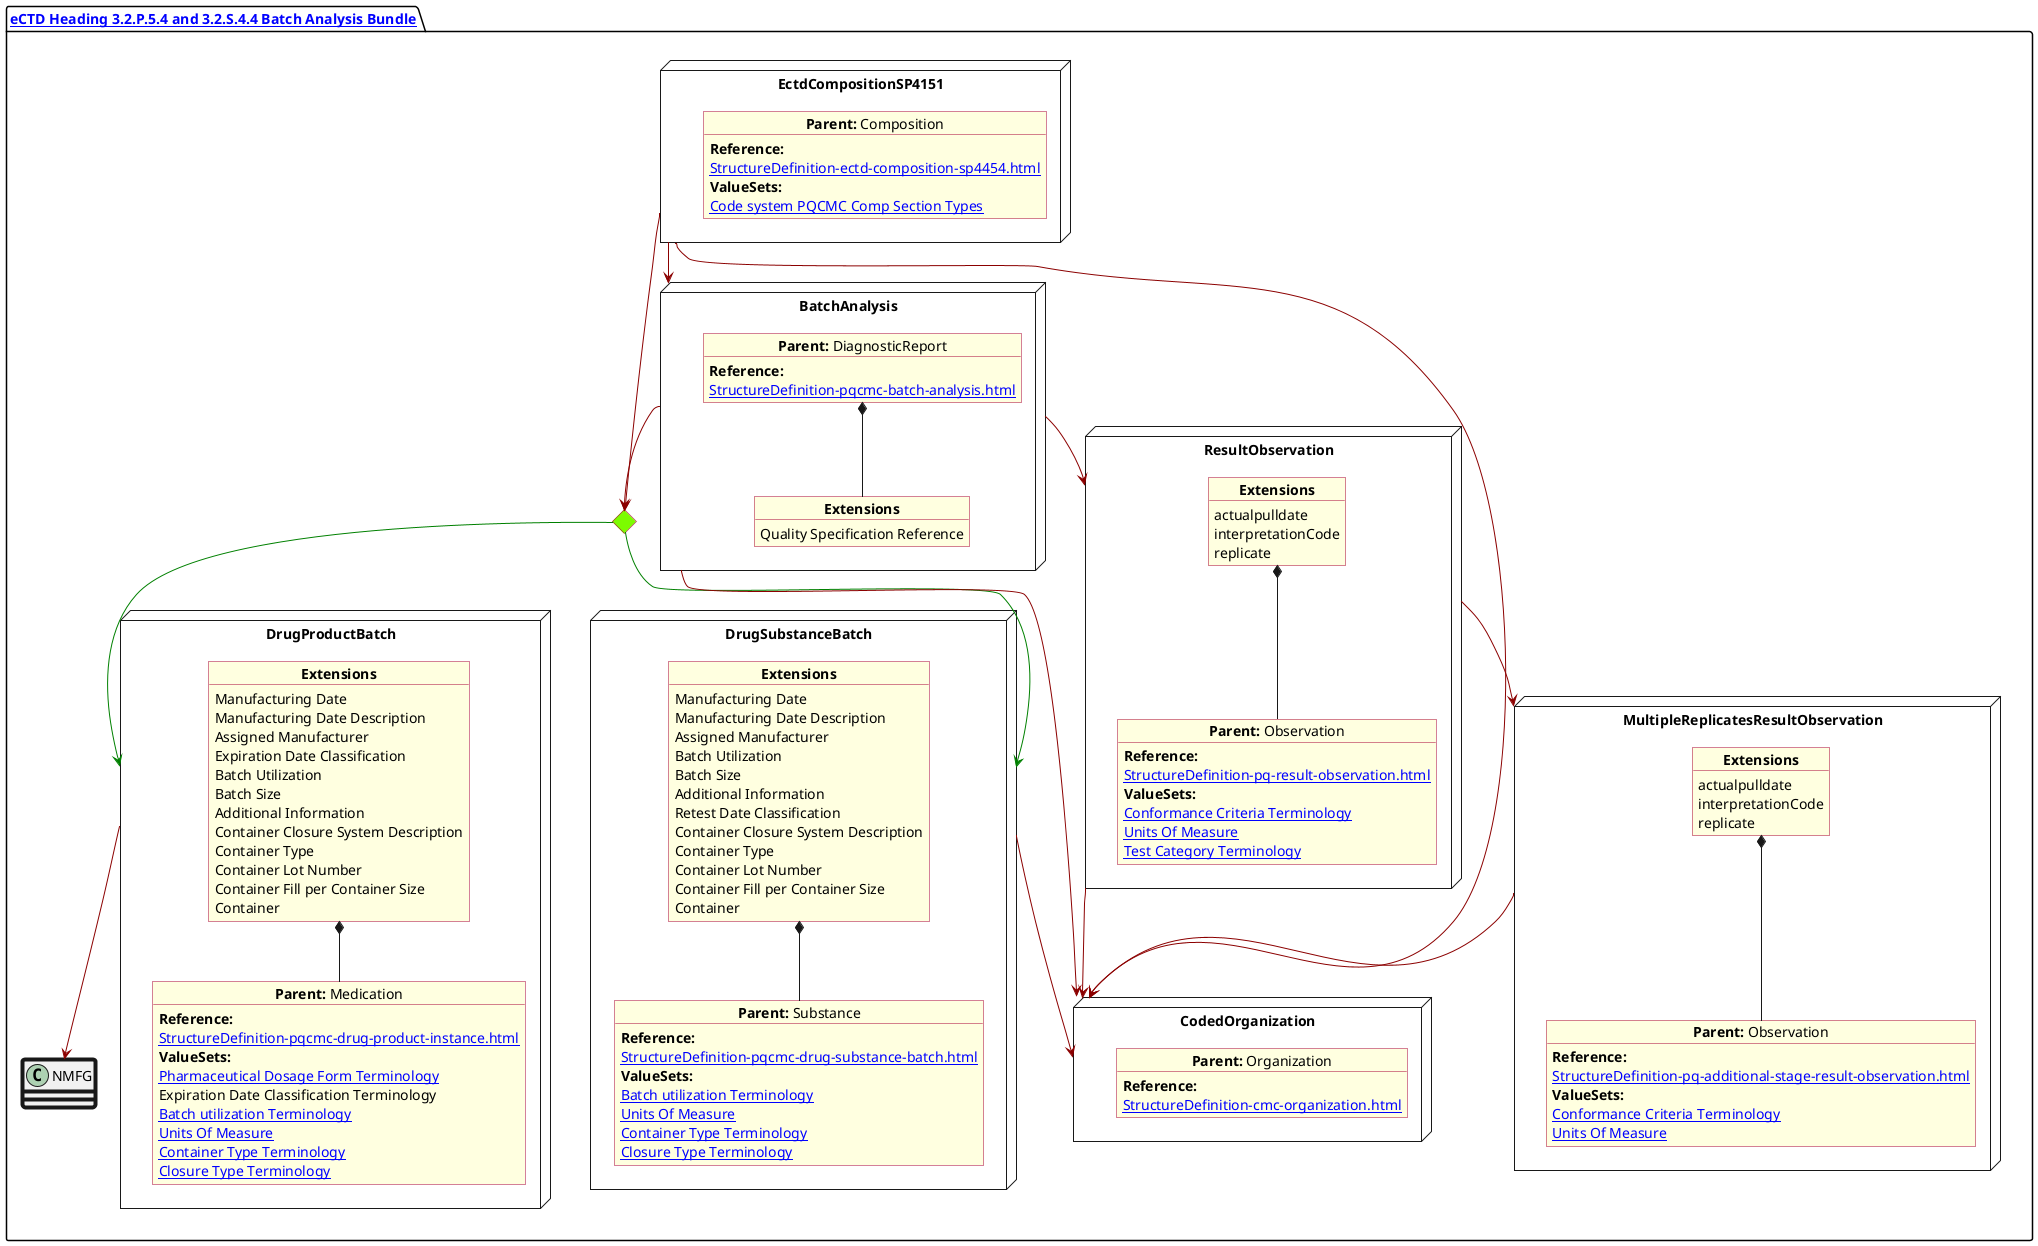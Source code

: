 @startuml BatchAnalysis
allowmixing
'Mixed model of use case and object
skinparam svgDimensionStyle true
skinparam ObjectBackgroundColor LightYellow
skinparam ObjectBorderColor #A80036
skinparam activityDiamondBorderColor #A80036
skinparam activityDiamondBackgroundColor lawnGreen
skinparam ClassBorderThickness 4

package "[[StructureDefinition-cmc-ectd-document-sp4454.html eCTD Heading 3.2.P.5.4 and 3.2.S.4.4 Batch Analysis Bundle]]" as NODES {




  node "DrugProductBatch" as NN {

    object "**Parent:** Medication" as obj3 {
      **Reference:**
      [[StructureDefinition-pqcmc-drug-product-instance.html]]
      **ValueSets:**
      [[ValueSet-spl-pharmaceutical-dosage-form-terminology.html Pharmaceutical Dosage Form Terminology]]
      Expiration Date Classification Terminology
      [[ValueSet-pqcmc-batch-utilization-terminology.html Batch utilization Terminology]]
      [[ValueSet-pqcmc-units-of-measure.html Units Of Measure]]
      [[ValueSet-pqcmc-container-type-terminology.html Container Type Terminology]]
      [[ValueSet-pqcmc-closure-type-terminology.html Closure Type Terminology]]

    }

    object "**Extensions**" as objExsBatch  {
      Manufacturing Date
      Manufacturing Date Description
      Assigned Manufacturer
      Expiration Date Classification
      Batch Utilization
      Batch Size
      Additional Information
      Container Closure System Description
      Container Type
      Container Lot Number
      Container Fill per Container Size
      Container
    }
    objExsBatch *-- obj3
  }
  node "BatchAnalysis" as N2 {


    object "**Parent:** DiagnosticReport" as obj2 {
      **Reference:**
      [[StructureDefinition-pqcmc-batch-analysis.html]]
    }
    object "**Extensions**" as objQSEx {
      Quality Specification Reference

    }
    obj2 *-- objQSEx
  }


  node "DrugSubstanceBatch" as NNS {

    object "**Parent:** Substance" as obj4 {
      **Reference:**
      [[StructureDefinition-pqcmc-drug-substance-batch.html]]
      **ValueSets:**
      [[ValueSet-pqcmc-batch-utilization-terminology.html Batch utilization Terminology]]
      [[ValueSet-pqcmc-units-of-measure.html Units Of Measure]]
      [[ValueSet-pqcmc-container-type-terminology.html Container Type Terminology]]
      [[ValueSet-pqcmc-closure-type-terminology.html Closure Type Terminology]]
    }
    object "**Extensions**" as objExs2 {
      Manufacturing Date
      Manufacturing Date Description
      Assigned Manufacturer
      Batch Utilization
      Batch Size
      Additional Information
      Retest Date Classification
      Container Closure System Description
      Container Type
      Container Lot Number
      Container Fill per Container Size
      Container
    }

    objExs2 *-- obj4
  }

  node "ResultObservation" as NNOBS {

    object "**Parent:** Observation" as observ3 {
      **Reference:**
      [[StructureDefinition-pq-result-observation.html]]
      **ValueSets:**
      [[ValueSet-pqcmc-conformance-to-criteria-terminology.html Conformance Criteria Terminology]]
      [[ValueSet-pqcmc-units-of-measure.html Units Of Measure]]
      [[ValueSet-pqcmc-test-category-terminology.html Test Category Terminology]]
    }
    object "**Extensions**" as objExsObserv  {
      actualpulldate
      interpretationCode
      replicate
    }
    objExsObserv *-- observ3
  }

  node "MultipleReplicatesResultObservation" as NNstage {

    object "**Parent:** Observation" as observS {
      **Reference:**
      [[StructureDefinition-pq-additional-stage-result-observation.html]]
      **ValueSets:**
      [[ValueSet-pqcmc-conformance-to-criteria-terminology.html Conformance Criteria Terminology]]
      [[ValueSet-pqcmc-units-of-measure.html Units Of Measure]]
    }
    object "**Extensions**" as objExsStageObs  {
      actualpulldate
      interpretationCode
      replicate
    }

    objExsStageObs *-- observS
  }

  node "EctdCompositionSP4151" as N1 {

    object "**Parent:** Composition" as obj1 {
      **Reference:**
      [[StructureDefinition-ectd-composition-sp4454.html]]
      **ValueSets:**
      [[ValueSet-cmc-comp-section-types-vs.html Code system PQCMC Comp Section Types]]
    }
  }
  node "CodedOrganization" as NSO {

    object "**Parent:** Organization" as objAu {
      **Reference:**
      [[StructureDefinition-cmc-organization.html]]
    }
  }
  diamond CH

  N1 -[#darkred]-> CH
  N1 -[#darkred]-> N2
  N1 -[#darkred]-> NSO
  CH -[#green]-> NNS
  CH -[#green]-> NN
  NNS -[#darkred]-> NSO
  NN -[#darkred]-> NMFG
  N2 -[#darkred]-> CH
  N2 -[#darkred]-> NSO
  N2 -[#darkred]-> NNOBS
  NNOBS -[#darkred]-> NSO
  NNOBS -[#darkred]-> NNstage
  NNstage -[#darkred]-> NSO
}
@enduml
